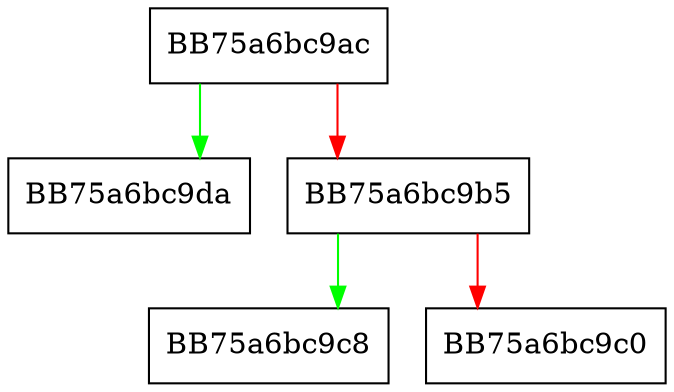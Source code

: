digraph HIST_count_wksp {
  node [shape="box"];
  graph [splines=ortho];
  BB75a6bc9ac -> BB75a6bc9da [color="green"];
  BB75a6bc9ac -> BB75a6bc9b5 [color="red"];
  BB75a6bc9b5 -> BB75a6bc9c8 [color="green"];
  BB75a6bc9b5 -> BB75a6bc9c0 [color="red"];
}